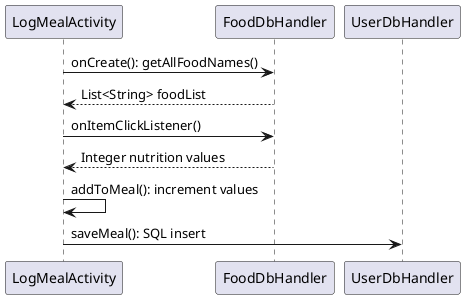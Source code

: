 @startuml
LogMealActivity -> FoodDbHandler: onCreate(): getAllFoodNames()
FoodDbHandler --> LogMealActivity: List<String> foodList

LogMealActivity -> FoodDbHandler : onItemClickListener()
FoodDbHandler --> LogMealActivity: Integer nutrition values
LogMealActivity -> LogMealActivity: addToMeal(): increment values
LogMealActivity -> UserDbHandler: saveMeal(): SQL insert
@enduml